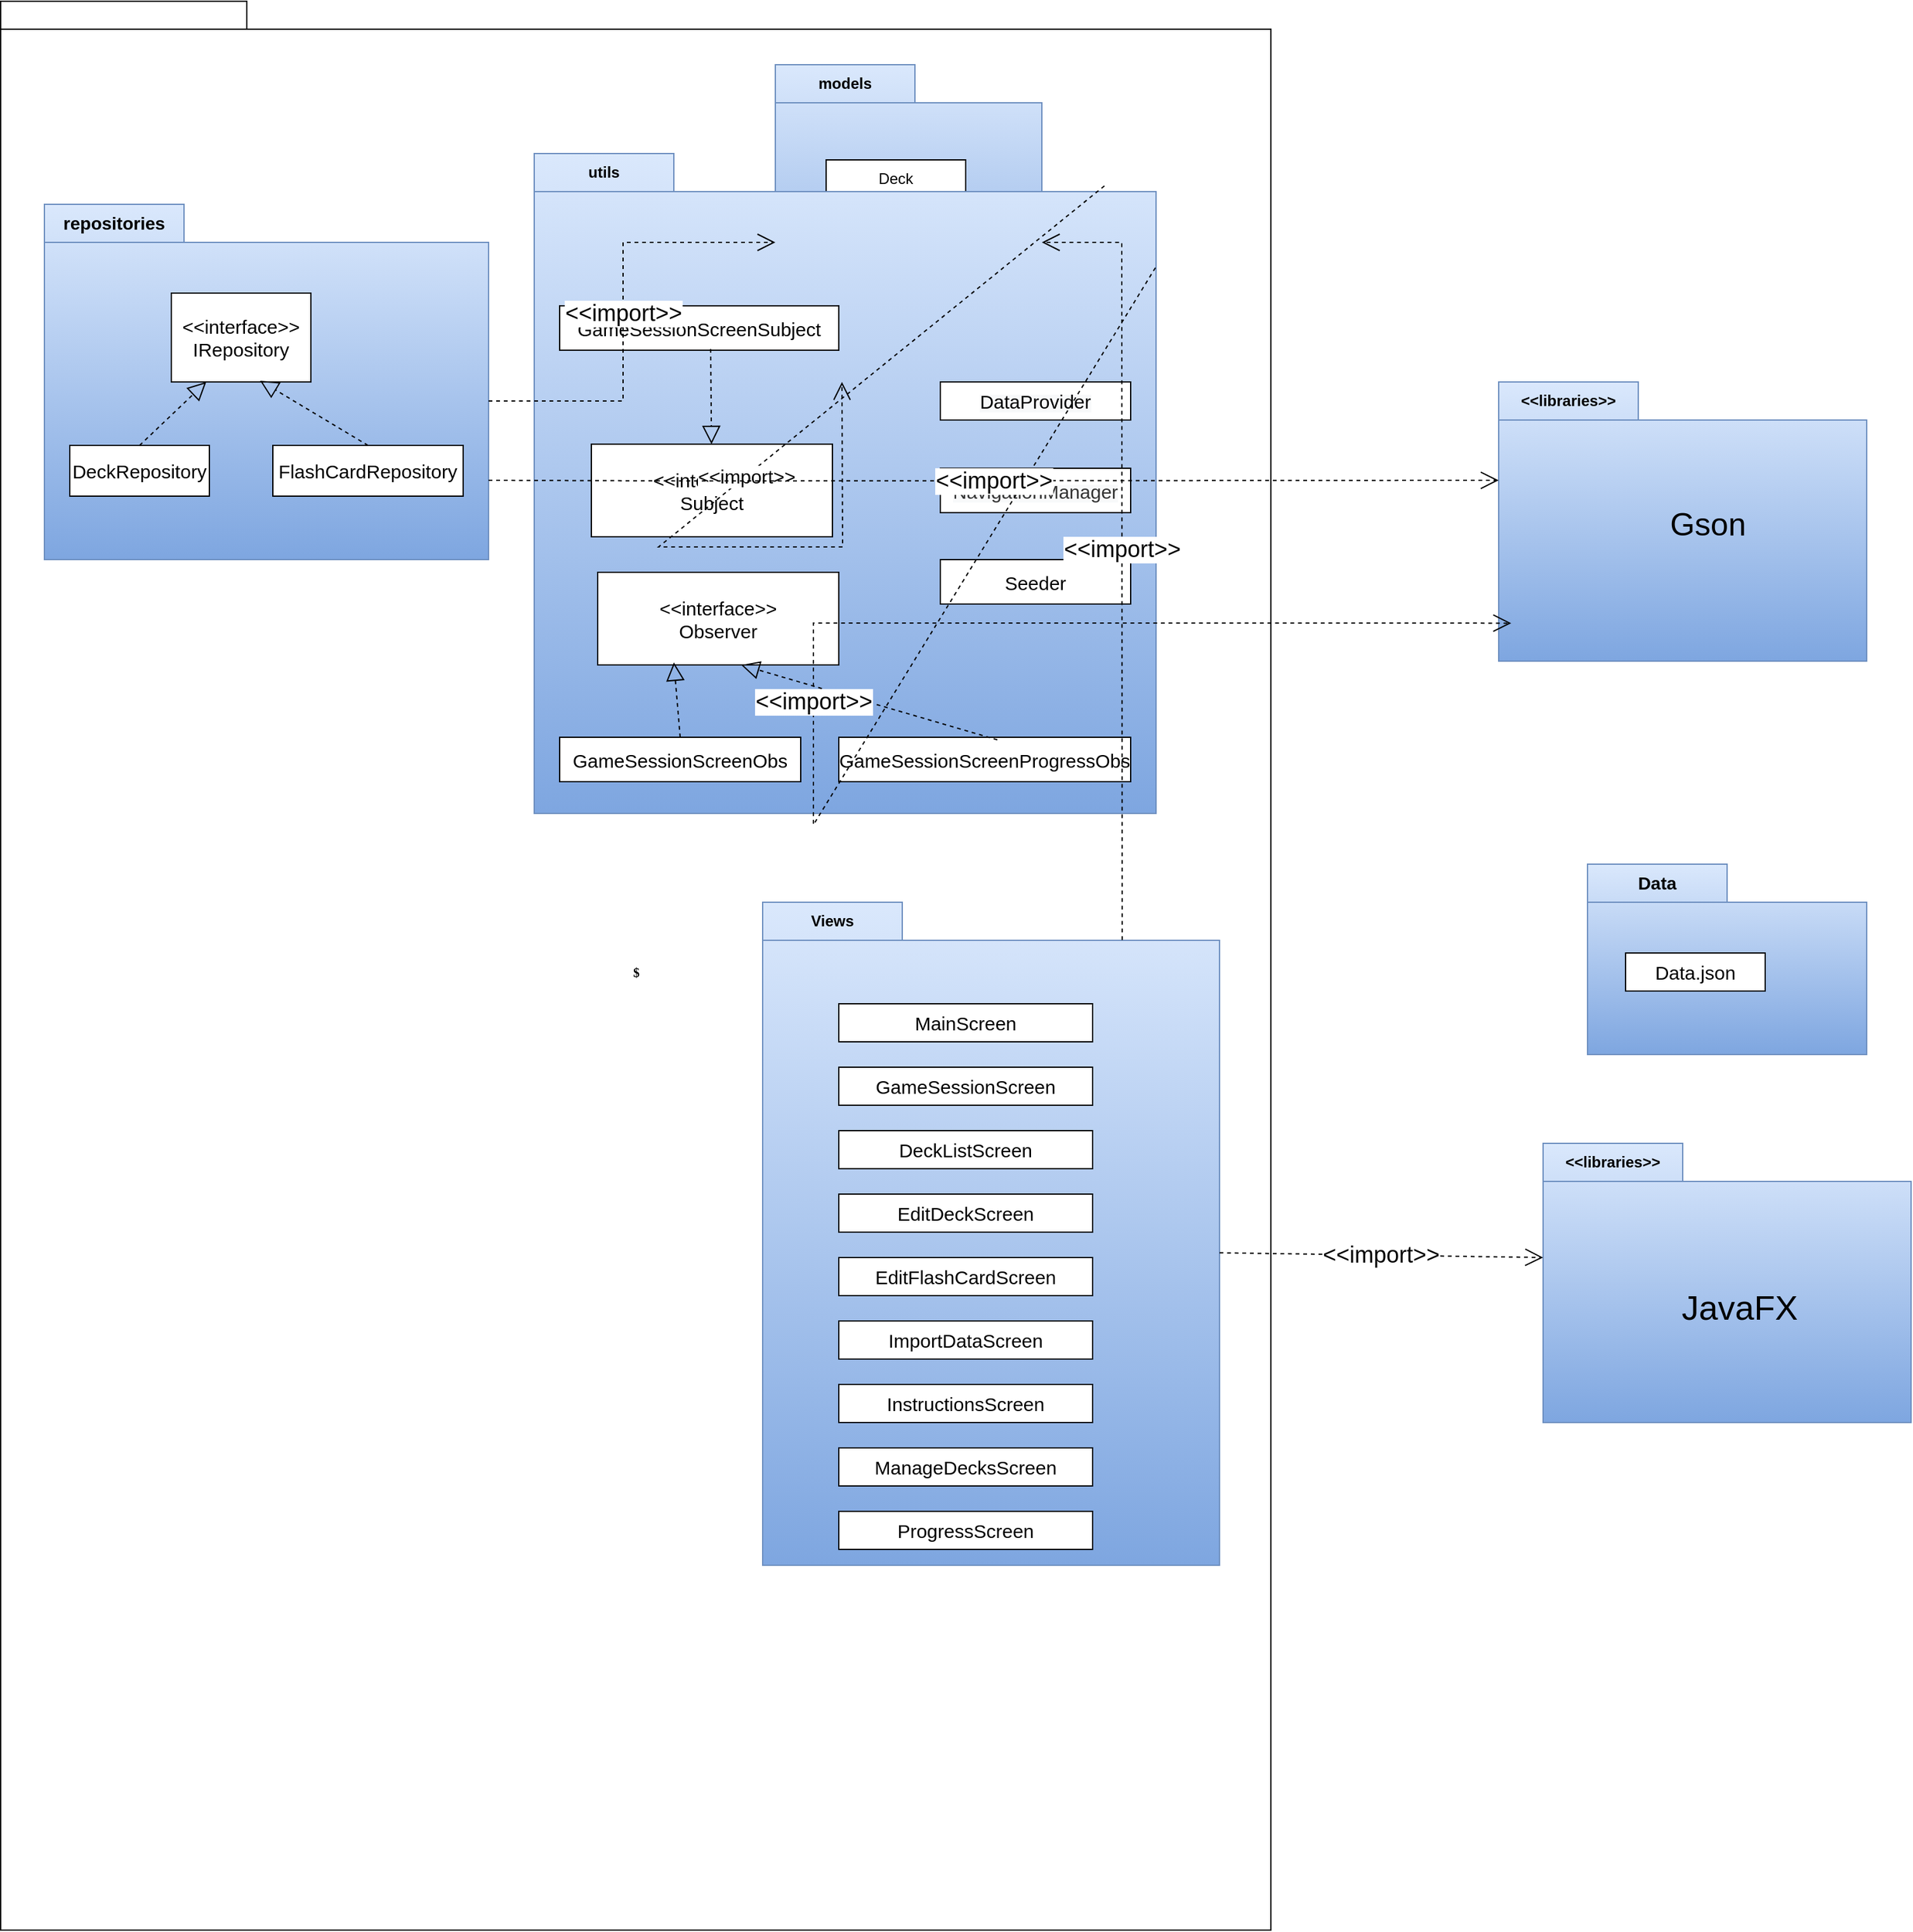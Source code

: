 <mxfile version="24.2.0" type="github">
  <diagram name="Page-1" id="b5b7bab2-c9e2-2cf4-8b2a-24fd1a2a6d21">
    <mxGraphModel dx="1735" dy="1164" grid="1" gridSize="10" guides="1" tooltips="1" connect="1" arrows="1" fold="1" page="1" pageScale="1" pageWidth="827" pageHeight="1169" background="none" math="0" shadow="0">
      <root>
        <mxCell id="0" />
        <mxCell id="1" parent="0" />
        <mxCell id="6e0c8c40b5770093-72" value="$" style="shape=folder;fontStyle=1;spacingTop=10;tabWidth=194;tabHeight=22;tabPosition=left;html=1;rounded=0;shadow=0;comic=0;labelBackgroundColor=none;strokeWidth=1;fontFamily=Verdana;fontSize=10;align=center;" parent="1" vertex="1">
          <mxGeometry x="29.5" y="110" width="1001" height="1520" as="geometry" />
        </mxCell>
        <mxCell id="jYov9lkBJiWEw_87TPPv-8" value="models" style="shape=folder;fontStyle=1;tabWidth=110;tabHeight=30;tabPosition=left;html=1;boundedLbl=1;labelInHeader=1;container=1;collapsible=0;recursiveResize=0;whiteSpace=wrap;fillColor=#dae8fc;strokeColor=#6c8ebf;gradientColor=#7ea6e0;" parent="1" vertex="1">
          <mxGeometry x="640" y="160" width="210" height="250" as="geometry" />
        </mxCell>
        <mxCell id="jYov9lkBJiWEw_87TPPv-9" value="Deck" style="html=1;whiteSpace=wrap;" parent="jYov9lkBJiWEw_87TPPv-8" vertex="1">
          <mxGeometry width="110" height="30" relative="1" as="geometry">
            <mxPoint x="40" y="75" as="offset" />
          </mxGeometry>
        </mxCell>
        <mxCell id="jYov9lkBJiWEw_87TPPv-10" value="FlashCard" style="html=1;whiteSpace=wrap;" parent="jYov9lkBJiWEw_87TPPv-8" vertex="1">
          <mxGeometry x="40" y="125" width="110" height="30" as="geometry" />
        </mxCell>
        <mxCell id="jYov9lkBJiWEw_87TPPv-11" value="Status" style="html=1;whiteSpace=wrap;" parent="jYov9lkBJiWEw_87TPPv-8" vertex="1">
          <mxGeometry x="40" y="180" width="110" height="30" as="geometry" />
        </mxCell>
        <mxCell id="jYov9lkBJiWEw_87TPPv-17" value="&lt;font style=&quot;font-size: 14px;&quot;&gt;repositories&lt;/font&gt;" style="shape=folder;fontStyle=1;tabWidth=110;tabHeight=30;tabPosition=left;html=1;boundedLbl=1;labelInHeader=1;container=1;collapsible=0;recursiveResize=0;whiteSpace=wrap;fillColor=#dae8fc;gradientColor=#7ea6e0;strokeColor=#6c8ebf;" parent="1" vertex="1">
          <mxGeometry x="64" y="270" width="350" height="280" as="geometry" />
        </mxCell>
        <mxCell id="jYov9lkBJiWEw_87TPPv-18" value="&lt;font style=&quot;font-size: 15px;&quot;&gt;&amp;lt;&amp;lt;interface&amp;gt;&amp;gt;&lt;/font&gt;&lt;div&gt;&lt;font style=&quot;&quot;&gt;&lt;span style=&quot;font-size: 15px;&quot;&gt;IRepository&lt;/span&gt;&lt;br&gt;&lt;/font&gt;&lt;/div&gt;" style="html=1;whiteSpace=wrap;" parent="jYov9lkBJiWEw_87TPPv-17" vertex="1">
          <mxGeometry width="110" height="70" relative="1" as="geometry">
            <mxPoint x="100" y="70" as="offset" />
          </mxGeometry>
        </mxCell>
        <mxCell id="jYov9lkBJiWEw_87TPPv-19" value="&lt;font style=&quot;font-size: 15px;&quot;&gt;FlashCardRepository&lt;/font&gt;" style="html=1;whiteSpace=wrap;" parent="jYov9lkBJiWEw_87TPPv-17" vertex="1">
          <mxGeometry x="180" y="190" width="150" height="40" as="geometry" />
        </mxCell>
        <mxCell id="jYov9lkBJiWEw_87TPPv-20" value="&lt;font style=&quot;font-size: 15px;&quot;&gt;DeckRepository&lt;/font&gt;" style="html=1;whiteSpace=wrap;" parent="jYov9lkBJiWEw_87TPPv-17" vertex="1">
          <mxGeometry x="20" y="190" width="110" height="40" as="geometry" />
        </mxCell>
        <mxCell id="CzrKmCfV4YcI8h6OWLt9-3" value="" style="endArrow=block;dashed=1;endFill=0;endSize=12;html=1;rounded=0;exitX=0.5;exitY=0;exitDx=0;exitDy=0;entryX=0.636;entryY=0.986;entryDx=0;entryDy=0;entryPerimeter=0;" edge="1" parent="jYov9lkBJiWEw_87TPPv-17" source="jYov9lkBJiWEw_87TPPv-19" target="jYov9lkBJiWEw_87TPPv-18">
          <mxGeometry width="160" relative="1" as="geometry">
            <mxPoint x="280" y="70" as="sourcePoint" />
            <mxPoint x="281" y="145" as="targetPoint" />
          </mxGeometry>
        </mxCell>
        <mxCell id="CzrKmCfV4YcI8h6OWLt9-4" value="" style="endArrow=block;dashed=1;endFill=0;endSize=12;html=1;rounded=0;exitX=0.5;exitY=0;exitDx=0;exitDy=0;entryX=0.25;entryY=1;entryDx=0;entryDy=0;" edge="1" parent="jYov9lkBJiWEw_87TPPv-17" source="jYov9lkBJiWEw_87TPPv-20" target="jYov9lkBJiWEw_87TPPv-18">
          <mxGeometry width="160" relative="1" as="geometry">
            <mxPoint x="105" y="181" as="sourcePoint" />
            <mxPoint x="20" y="130" as="targetPoint" />
          </mxGeometry>
        </mxCell>
        <mxCell id="jYov9lkBJiWEw_87TPPv-21" value="Views" style="shape=folder;fontStyle=1;tabWidth=110;tabHeight=30;tabPosition=left;html=1;boundedLbl=1;labelInHeader=1;container=1;collapsible=0;recursiveResize=0;whiteSpace=wrap;fillColor=#dae8fc;gradientColor=#7ea6e0;strokeColor=#6c8ebf;" parent="1" vertex="1">
          <mxGeometry x="630" y="820" width="360" height="522.5" as="geometry" />
        </mxCell>
        <mxCell id="jYov9lkBJiWEw_87TPPv-22" value="&lt;font style=&quot;font-size: 15px;&quot;&gt;GameSessionScreen&lt;/font&gt;" style="html=1;whiteSpace=wrap;strokeWidth=1;" parent="jYov9lkBJiWEw_87TPPv-21" vertex="1">
          <mxGeometry width="200" height="30" relative="1" as="geometry">
            <mxPoint x="60" y="130" as="offset" />
          </mxGeometry>
        </mxCell>
        <mxCell id="3KkjFhO5kZM9Z0yDjFnr-16" value="&lt;font style=&quot;font-size: 15px;&quot;&gt;EditDeckScreen&lt;/font&gt;" style="html=1;whiteSpace=wrap;" vertex="1" parent="jYov9lkBJiWEw_87TPPv-21">
          <mxGeometry x="60" y="230" width="200" height="30" as="geometry" />
        </mxCell>
        <mxCell id="jYov9lkBJiWEw_87TPPv-23" value="&lt;span style=&quot;font-size: 15px;&quot;&gt;MainScreen&lt;/span&gt;" style="html=1;whiteSpace=wrap;" parent="jYov9lkBJiWEw_87TPPv-21" vertex="1">
          <mxGeometry x="60" y="80" width="200" height="30" as="geometry" />
        </mxCell>
        <mxCell id="3KkjFhO5kZM9Z0yDjFnr-15" value="&lt;font style=&quot;font-size: 15px;&quot;&gt;DeckListScreen&lt;/font&gt;" style="html=1;whiteSpace=wrap;" vertex="1" parent="jYov9lkBJiWEw_87TPPv-21">
          <mxGeometry x="60" y="180" width="200" height="30" as="geometry" />
        </mxCell>
        <mxCell id="bnj7_NOcVBMgTkuTG1it-3" value="&lt;font style=&quot;font-size: 15px;&quot;&gt;InstructionsScreen&lt;/font&gt;" style="html=1;whiteSpace=wrap;" vertex="1" parent="jYov9lkBJiWEw_87TPPv-21">
          <mxGeometry x="60" y="380" width="200" height="30" as="geometry" />
        </mxCell>
        <mxCell id="bnj7_NOcVBMgTkuTG1it-2" value="&lt;span style=&quot;font-size: 15px;&quot;&gt;ImportDataScreen&lt;/span&gt;" style="html=1;whiteSpace=wrap;" vertex="1" parent="jYov9lkBJiWEw_87TPPv-21">
          <mxGeometry x="60" y="330" width="200" height="30" as="geometry" />
        </mxCell>
        <mxCell id="bnj7_NOcVBMgTkuTG1it-1" value="&lt;font style=&quot;font-size: 15px;&quot;&gt;EditFlashCardScreen&lt;/font&gt;" style="html=1;whiteSpace=wrap;" vertex="1" parent="jYov9lkBJiWEw_87TPPv-21">
          <mxGeometry x="60" y="280" width="200" height="30" as="geometry" />
        </mxCell>
        <mxCell id="bnj7_NOcVBMgTkuTG1it-5" value="&lt;font style=&quot;font-size: 15px;&quot;&gt;ManageDecksScreen&lt;/font&gt;" style="html=1;whiteSpace=wrap;" vertex="1" parent="jYov9lkBJiWEw_87TPPv-21">
          <mxGeometry x="60" y="430" width="200" height="30" as="geometry" />
        </mxCell>
        <mxCell id="bnj7_NOcVBMgTkuTG1it-4" value="&lt;font style=&quot;font-size: 15px;&quot;&gt;ProgressScreen&lt;/font&gt;" style="html=1;whiteSpace=wrap;" vertex="1" parent="jYov9lkBJiWEw_87TPPv-21">
          <mxGeometry x="60" y="480" width="200" height="30" as="geometry" />
        </mxCell>
        <mxCell id="3KkjFhO5kZM9Z0yDjFnr-5" value="&amp;lt;&amp;lt;libraries&amp;gt;&amp;gt;" style="shape=folder;fontStyle=1;tabWidth=110;tabHeight=30;tabPosition=left;html=1;boundedLbl=1;labelInHeader=1;container=1;collapsible=0;recursiveResize=0;whiteSpace=wrap;fillColor=#dae8fc;strokeColor=#6c8ebf;gradientColor=#7ea6e0;" vertex="1" parent="1">
          <mxGeometry x="1210" y="410" width="290" height="220" as="geometry" />
        </mxCell>
        <mxCell id="3KkjFhO5kZM9Z0yDjFnr-13" value="&lt;font style=&quot;font-size: 25px;&quot;&gt;Gson&lt;/font&gt;" style="text;strokeColor=none;align=center;fillColor=none;html=1;verticalAlign=middle;whiteSpace=wrap;rounded=0;" vertex="1" parent="3KkjFhO5kZM9Z0yDjFnr-5">
          <mxGeometry x="70" y="50" width="190" height="122.5" as="geometry" />
        </mxCell>
        <mxCell id="3KkjFhO5kZM9Z0yDjFnr-9" value="&amp;lt;&amp;lt;libraries&amp;gt;&amp;gt;" style="shape=folder;fontStyle=1;tabWidth=110;tabHeight=30;tabPosition=left;html=1;boundedLbl=1;labelInHeader=1;container=1;collapsible=0;recursiveResize=0;whiteSpace=wrap;fillColor=#dae8fc;strokeColor=#6c8ebf;gradientColor=#7ea6e0;" vertex="1" parent="1">
          <mxGeometry x="1245" y="1010" width="290" height="220" as="geometry" />
        </mxCell>
        <mxCell id="3KkjFhO5kZM9Z0yDjFnr-14" value="&lt;font style=&quot;font-size: 27px;&quot;&gt;JavaFX&lt;/font&gt;" style="text;strokeColor=none;align=center;fillColor=none;html=1;verticalAlign=middle;whiteSpace=wrap;rounded=0;" vertex="1" parent="3KkjFhO5kZM9Z0yDjFnr-9">
          <mxGeometry x="50" y="80" width="210" height="100" as="geometry" />
        </mxCell>
        <mxCell id="3KkjFhO5kZM9Z0yDjFnr-28" value="utils" style="shape=folder;fontStyle=1;tabWidth=110;tabHeight=30;tabPosition=left;html=1;boundedLbl=1;labelInHeader=1;container=1;collapsible=0;recursiveResize=0;whiteSpace=wrap;fillColor=#dae8fc;gradientColor=#7ea6e0;strokeColor=#6c8ebf;" vertex="1" parent="1">
          <mxGeometry x="450" y="230" width="490" height="520" as="geometry" />
        </mxCell>
        <mxCell id="3KkjFhO5kZM9Z0yDjFnr-29" value="&lt;span style=&quot;font-family: Helvetica, &amp;quot;VP Default&amp;quot;; background-color: rgb(248, 249, 250);&quot;&gt;&lt;font style=&quot;font-size: 15px;&quot;&gt;DataProvider&lt;/font&gt;&lt;/span&gt;" style="html=1;whiteSpace=wrap;" vertex="1" parent="3KkjFhO5kZM9Z0yDjFnr-28">
          <mxGeometry width="150" height="30" relative="1" as="geometry">
            <mxPoint x="320" y="180" as="offset" />
          </mxGeometry>
        </mxCell>
        <mxCell id="3KkjFhO5kZM9Z0yDjFnr-30" value="&lt;span style=&quot;color: rgb(51, 51, 51); font-family: Helvetica, &amp;quot;VP Default&amp;quot;; background-color: rgb(248, 249, 250);&quot;&gt;&lt;font style=&quot;font-size: 15px;&quot;&gt;NavigationManager&lt;/font&gt;&lt;/span&gt;" style="html=1;whiteSpace=wrap;" vertex="1" parent="3KkjFhO5kZM9Z0yDjFnr-28">
          <mxGeometry x="320" y="248" width="150" height="35" as="geometry" />
        </mxCell>
        <mxCell id="3KkjFhO5kZM9Z0yDjFnr-31" value="&lt;span style=&quot;font-size: 15px;&quot;&gt;Seeder&lt;/span&gt;" style="html=1;whiteSpace=wrap;" vertex="1" parent="3KkjFhO5kZM9Z0yDjFnr-28">
          <mxGeometry x="320" y="320" width="150" height="35" as="geometry" />
        </mxCell>
        <mxCell id="3KkjFhO5kZM9Z0yDjFnr-32" value="&lt;span style=&quot;font-size: 15px;&quot;&gt;GameSessionScreenObs&lt;/span&gt;" style="html=1;whiteSpace=wrap;" vertex="1" parent="3KkjFhO5kZM9Z0yDjFnr-28">
          <mxGeometry x="20" y="460" width="190" height="35" as="geometry" />
        </mxCell>
        <mxCell id="3KkjFhO5kZM9Z0yDjFnr-45" value="&lt;span style=&quot;font-size: 15px;&quot;&gt;GameSessionScreenSubject&lt;/span&gt;" style="html=1;whiteSpace=wrap;" vertex="1" parent="3KkjFhO5kZM9Z0yDjFnr-28">
          <mxGeometry x="20" y="120" width="220" height="35" as="geometry" />
        </mxCell>
        <mxCell id="3KkjFhO5kZM9Z0yDjFnr-44" value="&lt;span style=&quot;font-size: 15px;&quot;&gt;GameSessionScreenProgressObs&lt;/span&gt;" style="html=1;whiteSpace=wrap;" vertex="1" parent="3KkjFhO5kZM9Z0yDjFnr-28">
          <mxGeometry x="240" y="460" width="230" height="35" as="geometry" />
        </mxCell>
        <mxCell id="3KkjFhO5kZM9Z0yDjFnr-49" value="&lt;span style=&quot;font-size: 15px;&quot;&gt;&amp;lt;&amp;lt;interface&amp;gt;&amp;gt;&lt;/span&gt;&lt;div&gt;&lt;span style=&quot;font-size: 15px;&quot;&gt;Observer&lt;/span&gt;&lt;/div&gt;" style="html=1;whiteSpace=wrap;" vertex="1" parent="3KkjFhO5kZM9Z0yDjFnr-28">
          <mxGeometry x="50" y="330" width="190" height="73" as="geometry" />
        </mxCell>
        <mxCell id="3KkjFhO5kZM9Z0yDjFnr-53" value="" style="endArrow=block;dashed=1;endFill=0;endSize=12;html=1;rounded=0;entryX=0.316;entryY=0.973;entryDx=0;entryDy=0;exitX=0.5;exitY=0;exitDx=0;exitDy=0;entryPerimeter=0;" edge="1" parent="3KkjFhO5kZM9Z0yDjFnr-28" source="3KkjFhO5kZM9Z0yDjFnr-32" target="3KkjFhO5kZM9Z0yDjFnr-49">
          <mxGeometry width="160" relative="1" as="geometry">
            <mxPoint x="95" y="450" as="sourcePoint" />
            <mxPoint x="300" y="300" as="targetPoint" />
          </mxGeometry>
        </mxCell>
        <mxCell id="3KkjFhO5kZM9Z0yDjFnr-54" value="" style="endArrow=block;dashed=1;endFill=0;endSize=12;html=1;rounded=0;exitX=0.543;exitY=0.057;exitDx=0;exitDy=0;entryX=0.595;entryY=1;entryDx=0;entryDy=0;exitPerimeter=0;entryPerimeter=0;" edge="1" parent="3KkjFhO5kZM9Z0yDjFnr-28" source="3KkjFhO5kZM9Z0yDjFnr-44" target="3KkjFhO5kZM9Z0yDjFnr-49">
          <mxGeometry width="160" relative="1" as="geometry">
            <mxPoint x="70" y="580" as="sourcePoint" />
            <mxPoint x="220" y="570" as="targetPoint" />
          </mxGeometry>
        </mxCell>
        <mxCell id="CzrKmCfV4YcI8h6OWLt9-1" value="&lt;span style=&quot;font-size: 15px;&quot;&gt;&amp;lt;&amp;lt;interface&amp;gt;&amp;gt;&lt;/span&gt;&lt;div&gt;&lt;span style=&quot;font-size: 15px;&quot;&gt;Subject&lt;/span&gt;&lt;/div&gt;" style="html=1;whiteSpace=wrap;" vertex="1" parent="3KkjFhO5kZM9Z0yDjFnr-28">
          <mxGeometry x="45" y="229" width="190" height="73" as="geometry" />
        </mxCell>
        <mxCell id="CzrKmCfV4YcI8h6OWLt9-2" value="" style="endArrow=block;dashed=1;endFill=0;endSize=12;html=1;rounded=0;exitX=0.541;exitY=0.971;exitDx=0;exitDy=0;exitPerimeter=0;" edge="1" parent="3KkjFhO5kZM9Z0yDjFnr-28" source="3KkjFhO5kZM9Z0yDjFnr-45" target="CzrKmCfV4YcI8h6OWLt9-1">
          <mxGeometry width="160" relative="1" as="geometry">
            <mxPoint x="125" y="219" as="sourcePoint" />
            <mxPoint x="170" y="170" as="targetPoint" />
          </mxGeometry>
        </mxCell>
        <mxCell id="3KkjFhO5kZM9Z0yDjFnr-56" value="&lt;font style=&quot;font-size: 15px;&quot;&gt;&amp;lt;&amp;lt;import&amp;gt;&amp;gt;&lt;/font&gt;" style="endArrow=open;endSize=12;dashed=1;html=1;rounded=0;exitX=0.917;exitY=0.049;exitDx=0;exitDy=0;exitPerimeter=0;entryX=0.25;entryY=1;entryDx=0;entryDy=0;entryPerimeter=0;" edge="1" parent="1" source="3KkjFhO5kZM9Z0yDjFnr-28" target="jYov9lkBJiWEw_87TPPv-8">
          <mxGeometry width="160" relative="1" as="geometry">
            <mxPoint x="240" y="480" as="sourcePoint" />
            <mxPoint x="400" y="480" as="targetPoint" />
            <Array as="points">
              <mxPoint x="548" y="540" />
              <mxPoint x="693" y="540" />
            </Array>
          </mxGeometry>
        </mxCell>
        <mxCell id="3KkjFhO5kZM9Z0yDjFnr-59" value="&lt;font style=&quot;font-size: 18px;&quot;&gt;&amp;lt;&amp;lt;import&amp;gt;&amp;gt;&lt;/font&gt;" style="endArrow=open;endSize=12;dashed=1;html=1;rounded=0;entryX=0.034;entryY=0.864;entryDx=0;entryDy=0;entryPerimeter=0;exitX=0.999;exitY=0.173;exitDx=0;exitDy=0;exitPerimeter=0;" edge="1" parent="1" source="3KkjFhO5kZM9Z0yDjFnr-28" target="3KkjFhO5kZM9Z0yDjFnr-5">
          <mxGeometry width="160" relative="1" as="geometry">
            <mxPoint x="960" y="830" as="sourcePoint" />
            <mxPoint x="1190" y="540" as="targetPoint" />
            <Array as="points">
              <mxPoint x="670" y="759" />
              <mxPoint x="670" y="600" />
              <mxPoint x="1120" y="600" />
            </Array>
            <mxPoint as="offset" />
          </mxGeometry>
        </mxCell>
        <mxCell id="3KkjFhO5kZM9Z0yDjFnr-62" value="&lt;span style=&quot;font-size: 18px;&quot;&gt;&amp;lt;&amp;lt;import&amp;gt;&amp;gt;&lt;/span&gt;" style="endArrow=open;endSize=12;dashed=1;html=1;rounded=0;exitX=0;exitY=0;exitDx=350;exitDy=155;exitPerimeter=0;entryX=0;entryY=0;entryDx=0;entryDy=140;entryPerimeter=0;" edge="1" parent="1" source="jYov9lkBJiWEw_87TPPv-17" target="jYov9lkBJiWEw_87TPPv-8">
          <mxGeometry width="160" relative="1" as="geometry">
            <mxPoint x="760" y="750" as="sourcePoint" />
            <mxPoint x="920" y="750" as="targetPoint" />
            <Array as="points">
              <mxPoint x="520" y="425" />
              <mxPoint x="520" y="300" />
            </Array>
          </mxGeometry>
        </mxCell>
        <mxCell id="3KkjFhO5kZM9Z0yDjFnr-20" value="&lt;font style=&quot;font-size: 14px;&quot;&gt;Data&lt;/font&gt;" style="shape=folder;fontStyle=1;tabWidth=110;tabHeight=30;tabPosition=left;html=1;boundedLbl=1;labelInHeader=1;container=1;collapsible=0;recursiveResize=0;whiteSpace=wrap;fillColor=#dae8fc;gradientColor=#7ea6e0;strokeColor=#6c8ebf;" vertex="1" parent="1">
          <mxGeometry x="1280" y="790" width="220" height="150" as="geometry" />
        </mxCell>
        <mxCell id="3KkjFhO5kZM9Z0yDjFnr-21" value="&lt;font style=&quot;font-size: 15px;&quot;&gt;Data.json&lt;/font&gt;" style="html=1;whiteSpace=wrap;" vertex="1" parent="3KkjFhO5kZM9Z0yDjFnr-20">
          <mxGeometry width="110" height="30" relative="1" as="geometry">
            <mxPoint x="30" y="70" as="offset" />
          </mxGeometry>
        </mxCell>
        <mxCell id="3KkjFhO5kZM9Z0yDjFnr-64" value="&lt;span style=&quot;font-size: 18px;&quot;&gt;&amp;lt;&amp;lt;import&amp;gt;&amp;gt;&lt;/span&gt;" style="endArrow=open;endSize=12;dashed=1;html=1;rounded=0;exitX=0;exitY=0;exitDx=350;exitDy=217.5;exitPerimeter=0;entryX=0;entryY=0;entryDx=0;entryDy=77.5;entryPerimeter=0;" edge="1" parent="1" source="jYov9lkBJiWEw_87TPPv-17" target="3KkjFhO5kZM9Z0yDjFnr-5">
          <mxGeometry width="160" relative="1" as="geometry">
            <mxPoint x="760" y="750" as="sourcePoint" />
            <mxPoint x="920" y="750" as="targetPoint" />
            <Array as="points">
              <mxPoint x="580" y="488" />
            </Array>
          </mxGeometry>
        </mxCell>
        <mxCell id="3KkjFhO5kZM9Z0yDjFnr-67" value="&lt;span style=&quot;font-size: 18px;&quot;&gt;&amp;lt;&amp;lt;import&amp;gt;&amp;gt;&lt;/span&gt;" style="endArrow=open;endSize=12;dashed=1;html=1;rounded=0;exitX=0.787;exitY=0.057;exitDx=0;exitDy=0;exitPerimeter=0;entryX=0;entryY=0;entryDx=210;entryDy=140;entryPerimeter=0;" edge="1" parent="1" source="jYov9lkBJiWEw_87TPPv-21" target="jYov9lkBJiWEw_87TPPv-8">
          <mxGeometry x="0.003" width="160" relative="1" as="geometry">
            <mxPoint x="720" y="810" as="sourcePoint" />
            <mxPoint x="910" y="660" as="targetPoint" />
            <Array as="points">
              <mxPoint x="913" y="300" />
            </Array>
            <mxPoint as="offset" />
          </mxGeometry>
        </mxCell>
        <mxCell id="3KkjFhO5kZM9Z0yDjFnr-68" value="&lt;span style=&quot;font-size: 18px;&quot;&gt;&amp;lt;&amp;lt;import&amp;gt;&amp;gt;&lt;/span&gt;" style="endArrow=open;endSize=12;dashed=1;html=1;rounded=0;exitX=0;exitY=0;exitDx=360;exitDy=276.25;exitPerimeter=0;entryX=0;entryY=0.409;entryDx=0;entryDy=0;entryPerimeter=0;" edge="1" parent="1" source="jYov9lkBJiWEw_87TPPv-21" target="3KkjFhO5kZM9Z0yDjFnr-9">
          <mxGeometry width="160" relative="1" as="geometry">
            <mxPoint x="750" y="700" as="sourcePoint" />
            <mxPoint x="910" y="700" as="targetPoint" />
          </mxGeometry>
        </mxCell>
      </root>
    </mxGraphModel>
  </diagram>
</mxfile>
